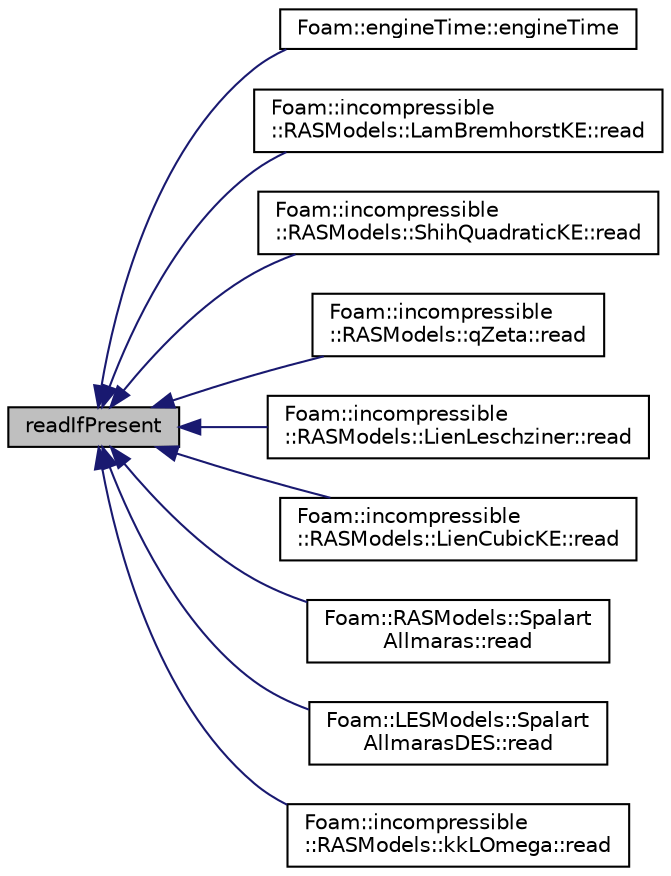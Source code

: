 digraph "readIfPresent"
{
  bgcolor="transparent";
  edge [fontname="Helvetica",fontsize="10",labelfontname="Helvetica",labelfontsize="10"];
  node [fontname="Helvetica",fontsize="10",shape=record];
  rankdir="LR";
  Node1 [label="readIfPresent",height=0.2,width=0.4,color="black", fillcolor="grey75", style="filled", fontcolor="black"];
  Node1 -> Node2 [dir="back",color="midnightblue",fontsize="10",style="solid",fontname="Helvetica"];
  Node2 [label="Foam::engineTime::engineTime",height=0.2,width=0.4,color="black",URL="$a00633.html#a320266b442b21678b0841738ad4dea03",tooltip="Construct from objectRegistry arguments. "];
  Node1 -> Node3 [dir="back",color="midnightblue",fontsize="10",style="solid",fontname="Helvetica"];
  Node3 [label="Foam::incompressible\l::RASModels::LamBremhorstKE::read",height=0.2,width=0.4,color="black",URL="$a01255.html#af816873151ddb0126e98bb2f914d8ed5",tooltip="Read RASProperties dictionary. "];
  Node1 -> Node4 [dir="back",color="midnightblue",fontsize="10",style="solid",fontname="Helvetica"];
  Node4 [label="Foam::incompressible\l::RASModels::ShihQuadraticKE::read",height=0.2,width=0.4,color="black",URL="$a02281.html#af816873151ddb0126e98bb2f914d8ed5",tooltip="Read RASProperties dictionary. "];
  Node1 -> Node5 [dir="back",color="midnightblue",fontsize="10",style="solid",fontname="Helvetica"];
  Node5 [label="Foam::incompressible\l::RASModels::qZeta::read",height=0.2,width=0.4,color="black",URL="$a02043.html#af816873151ddb0126e98bb2f914d8ed5",tooltip="Read RASProperties dictionary. "];
  Node1 -> Node6 [dir="back",color="midnightblue",fontsize="10",style="solid",fontname="Helvetica"];
  Node6 [label="Foam::incompressible\l::RASModels::LienLeschziner::read",height=0.2,width=0.4,color="black",URL="$a01303.html#af816873151ddb0126e98bb2f914d8ed5",tooltip="Read RASProperties dictionary. "];
  Node1 -> Node7 [dir="back",color="midnightblue",fontsize="10",style="solid",fontname="Helvetica"];
  Node7 [label="Foam::incompressible\l::RASModels::LienCubicKE::read",height=0.2,width=0.4,color="black",URL="$a01302.html#af816873151ddb0126e98bb2f914d8ed5",tooltip="Read RASProperties dictionary. "];
  Node1 -> Node8 [dir="back",color="midnightblue",fontsize="10",style="solid",fontname="Helvetica"];
  Node8 [label="Foam::RASModels::Spalart\lAllmaras::read",height=0.2,width=0.4,color="black",URL="$a02372.html#af816873151ddb0126e98bb2f914d8ed5",tooltip="Read RASProperties dictionary. "];
  Node1 -> Node9 [dir="back",color="midnightblue",fontsize="10",style="solid",fontname="Helvetica"];
  Node9 [label="Foam::LESModels::Spalart\lAllmarasDES::read",height=0.2,width=0.4,color="black",URL="$a02374.html#af816873151ddb0126e98bb2f914d8ed5",tooltip="Read LESProperties dictionary. "];
  Node1 -> Node10 [dir="back",color="midnightblue",fontsize="10",style="solid",fontname="Helvetica"];
  Node10 [label="Foam::incompressible\l::RASModels::kkLOmega::read",height=0.2,width=0.4,color="black",URL="$a01232.html#af816873151ddb0126e98bb2f914d8ed5",tooltip="Read RASProperties dictionary. "];
}
